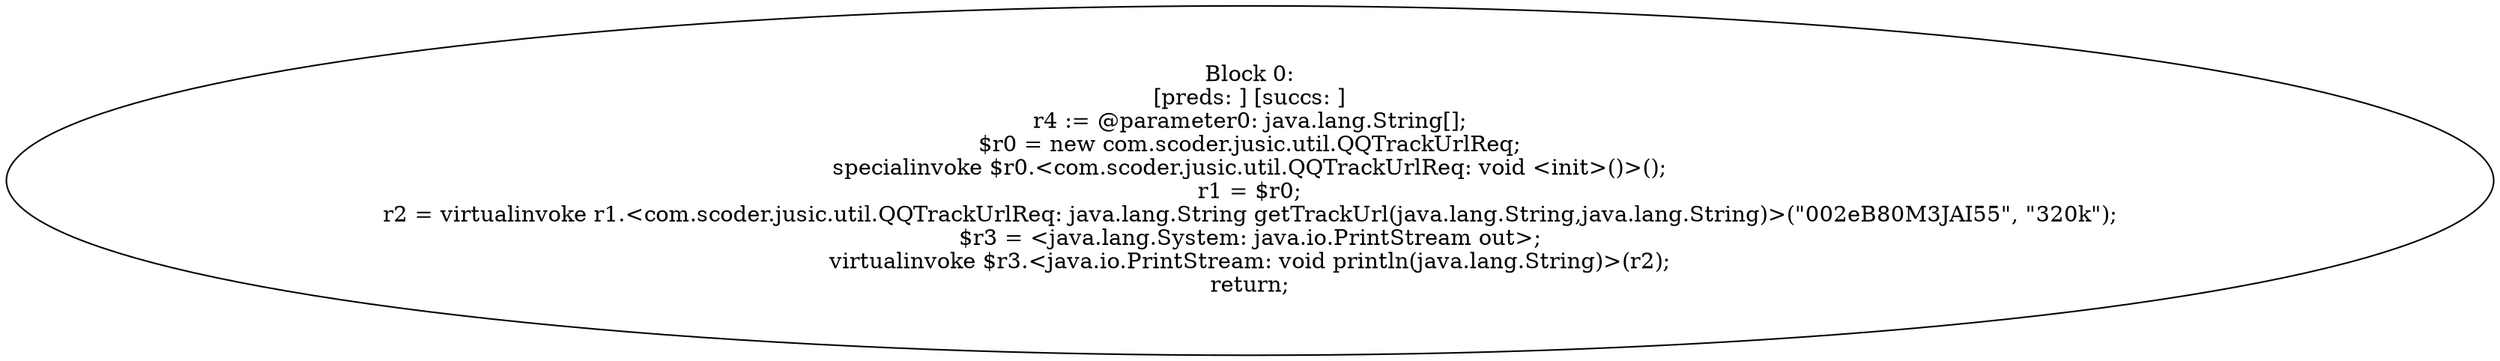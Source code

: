 digraph "unitGraph" {
    "Block 0:
[preds: ] [succs: ]
r4 := @parameter0: java.lang.String[];
$r0 = new com.scoder.jusic.util.QQTrackUrlReq;
specialinvoke $r0.<com.scoder.jusic.util.QQTrackUrlReq: void <init>()>();
r1 = $r0;
r2 = virtualinvoke r1.<com.scoder.jusic.util.QQTrackUrlReq: java.lang.String getTrackUrl(java.lang.String,java.lang.String)>(\"002eB80M3JAI55\", \"320k\");
$r3 = <java.lang.System: java.io.PrintStream out>;
virtualinvoke $r3.<java.io.PrintStream: void println(java.lang.String)>(r2);
return;
"
}
